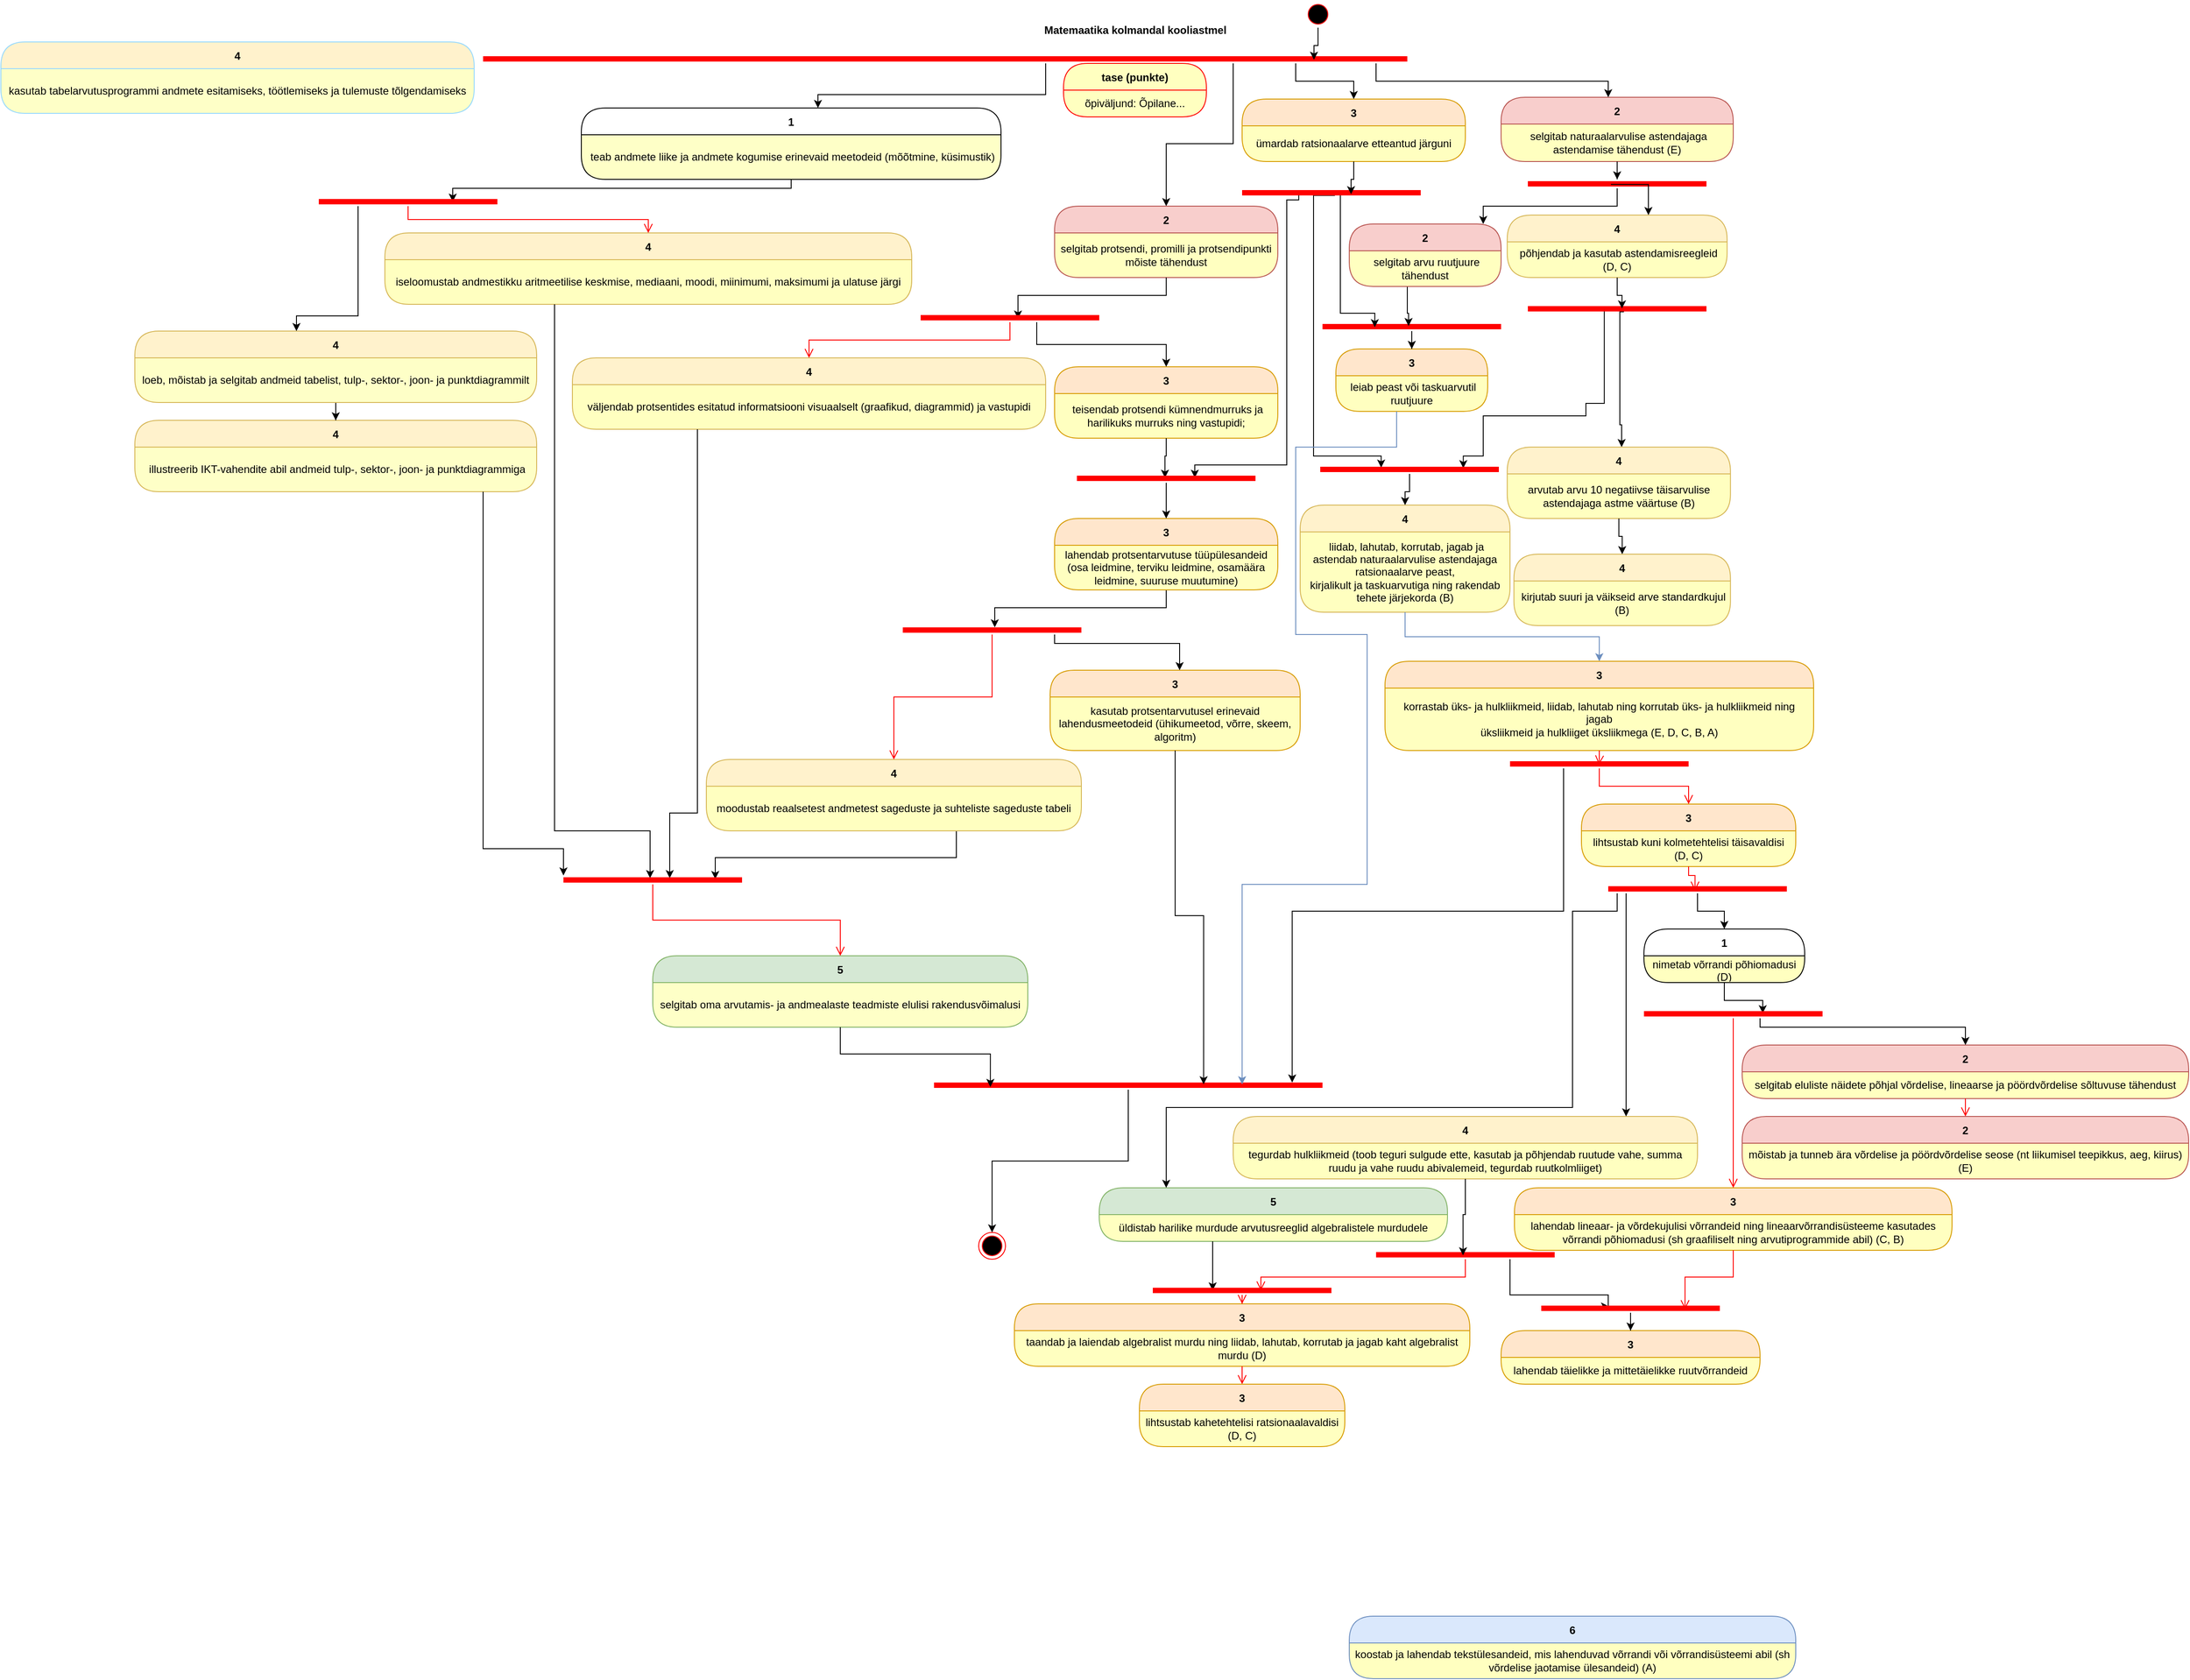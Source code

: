 <mxfile version="28.1.2" pages="2">
  <diagram name="Õpiväljundid" id="HOLbYARwxGNt5G9FzNMO">
    <mxGraphModel dx="2595" dy="897" grid="1" gridSize="10" guides="1" tooltips="1" connect="1" arrows="1" fold="1" page="1" pageScale="1" pageWidth="1169" pageHeight="1654" math="1" shadow="0">
      <root>
        <mxCell id="0" />
        <mxCell id="1" parent="0" />
        <mxCell id="H3njUC9bQLBFBT5jkG47-1" value="" style="ellipse;html=1;shape=endState;fillColor=#000000;strokeColor=#ff0000;" parent="1" vertex="1">
          <mxGeometry x="-45" y="1400" width="30" height="30" as="geometry" />
        </mxCell>
        <mxCell id="H3njUC9bQLBFBT5jkG47-2" value="4" style="swimlane;fontStyle=1;align=center;verticalAlign=middle;childLayout=stackLayout;horizontal=1;startSize=30;horizontalStack=0;resizeParent=0;resizeLast=1;container=0;collapsible=0;rounded=1;arcSize=30;strokeColor=#d6b656;fillColor=#fff2cc;swimlaneFillColor=#ffffc0;dropTarget=0;" parent="1" vertex="1">
          <mxGeometry x="554.38" y="640" width="242.5" height="80" as="geometry" />
        </mxCell>
        <mxCell id="H3njUC9bQLBFBT5jkG47-3" value="&amp;nbsp;kirjutab suuri ja väikseid arve standardkujul (B)" style="text;html=1;strokeColor=none;fillColor=none;align=center;verticalAlign=middle;spacingLeft=4;spacingRight=4;whiteSpace=wrap;overflow=hidden;rotatable=0;fontColor=#000000;" parent="H3njUC9bQLBFBT5jkG47-2" vertex="1">
          <mxGeometry y="30" width="242.5" height="50" as="geometry" />
        </mxCell>
        <mxCell id="HqBFGBw3zhF2iMlEuoAb-2" style="edgeStyle=orthogonalEdgeStyle;rounded=0;orthogonalLoop=1;jettySize=auto;html=1;exitX=0.538;exitY=0.833;exitDx=0;exitDy=0;exitPerimeter=0;" parent="1" source="HqBFGBw3zhF2iMlEuoAb-28" target="H3njUC9bQLBFBT5jkG47-11" edge="1">
          <mxGeometry relative="1" as="geometry">
            <mxPoint x="675" y="565" as="targetPoint" />
            <Array as="points">
              <mxPoint x="673" y="495" />
              <mxPoint x="675" y="495" />
            </Array>
          </mxGeometry>
        </mxCell>
        <mxCell id="H3njUC9bQLBFBT5jkG47-5" value="4" style="swimlane;fontStyle=1;align=center;verticalAlign=middle;childLayout=stackLayout;horizontal=1;startSize=30;horizontalStack=0;resizeParent=0;resizeLast=1;container=0;collapsible=0;rounded=1;arcSize=30;strokeColor=#d6b656;fillColor=#fff2cc;swimlaneFillColor=#ffffc0;dropTarget=0;" parent="1" vertex="1">
          <mxGeometry x="546.88" y="260" width="246.25" height="70" as="geometry" />
        </mxCell>
        <mxCell id="H3njUC9bQLBFBT5jkG47-6" value="&amp;nbsp;põhjendab ja kasutab astendamisreegleid (D, C)" style="text;html=1;strokeColor=none;fillColor=none;align=center;verticalAlign=middle;spacingLeft=4;spacingRight=4;whiteSpace=wrap;overflow=hidden;rotatable=0;fontColor=#000000;" parent="H3njUC9bQLBFBT5jkG47-5" vertex="1">
          <mxGeometry y="30" width="246.25" height="40" as="geometry" />
        </mxCell>
        <mxCell id="H3njUC9bQLBFBT5jkG47-8" value="2" style="swimlane;fontStyle=1;align=center;verticalAlign=middle;childLayout=stackLayout;horizontal=1;startSize=30;horizontalStack=0;resizeParent=0;resizeLast=1;container=0;collapsible=0;rounded=1;arcSize=30;strokeColor=#b85450;fillColor=#f8cecc;swimlaneFillColor=#ffffc0;dropTarget=0;" parent="1" vertex="1">
          <mxGeometry x="540" y="128" width="260" height="72" as="geometry" />
        </mxCell>
        <mxCell id="H3njUC9bQLBFBT5jkG47-9" value="&amp;nbsp;selgitab naturaalarvulise astendajaga astendamise tähendust (E)" style="text;html=1;strokeColor=none;fillColor=none;align=center;verticalAlign=middle;spacingLeft=4;spacingRight=4;whiteSpace=wrap;overflow=hidden;rotatable=0;fontColor=#000000;" parent="H3njUC9bQLBFBT5jkG47-8" vertex="1">
          <mxGeometry y="30" width="260" height="42" as="geometry" />
        </mxCell>
        <mxCell id="H3njUC9bQLBFBT5jkG47-11" value="4" style="swimlane;fontStyle=1;align=center;verticalAlign=middle;childLayout=stackLayout;horizontal=1;startSize=30;horizontalStack=0;resizeParent=0;resizeLast=1;container=0;collapsible=0;rounded=1;arcSize=30;strokeColor=#d6b656;fillColor=#fff2cc;swimlaneFillColor=#ffffc0;dropTarget=0;" parent="1" vertex="1">
          <mxGeometry x="546.88" y="520" width="250" height="80" as="geometry" />
        </mxCell>
        <mxCell id="H3njUC9bQLBFBT5jkG47-12" value="arvutab arvu 10 negatiivse täisarvulise astendajaga astme väärtuse (B)" style="text;html=1;strokeColor=none;fillColor=none;align=center;verticalAlign=middle;spacingLeft=4;spacingRight=4;whiteSpace=wrap;overflow=hidden;rotatable=0;fontColor=#000000;" parent="H3njUC9bQLBFBT5jkG47-11" vertex="1">
          <mxGeometry y="30" width="250" height="50" as="geometry" />
        </mxCell>
        <mxCell id="H3njUC9bQLBFBT5jkG47-14" value="3" style="swimlane;fontStyle=1;align=center;verticalAlign=middle;childLayout=stackLayout;horizontal=1;startSize=30;horizontalStack=0;resizeParent=0;resizeLast=1;container=0;collapsible=0;rounded=1;arcSize=30;strokeColor=#d79b00;fillColor=#ffe6cc;swimlaneFillColor=#ffffc0;dropTarget=0;" parent="1" vertex="1">
          <mxGeometry x="355" y="410" width="170" height="70" as="geometry" />
        </mxCell>
        <mxCell id="H3njUC9bQLBFBT5jkG47-15" value="&amp;nbsp;leiab peast või taskuarvutil ruutjuure" style="text;html=1;strokeColor=none;fillColor=none;align=center;verticalAlign=middle;spacingLeft=4;spacingRight=4;whiteSpace=wrap;overflow=hidden;rotatable=0;fontColor=#000000;" parent="H3njUC9bQLBFBT5jkG47-14" vertex="1">
          <mxGeometry y="30" width="170" height="40" as="geometry" />
        </mxCell>
        <mxCell id="HqBFGBw3zhF2iMlEuoAb-21" style="edgeStyle=orthogonalEdgeStyle;rounded=0;orthogonalLoop=1;jettySize=auto;html=1;exitX=0.317;exitY=0.8;exitDx=0;exitDy=0;exitPerimeter=0;entryX=0.66;entryY=0.433;entryDx=0;entryDy=0;entryPerimeter=0;" parent="1" source="HqBFGBw3zhF2iMlEuoAb-34" target="HqBFGBw3zhF2iMlEuoAb-39" edge="1">
          <mxGeometry relative="1" as="geometry">
            <Array as="points">
              <mxPoint x="313" y="243" />
              <mxPoint x="300" y="243" />
              <mxPoint x="300" y="540" />
              <mxPoint x="197" y="540" />
            </Array>
          </mxGeometry>
        </mxCell>
        <mxCell id="H3njUC9bQLBFBT5jkG47-20" value="3" style="swimlane;fontStyle=1;align=center;verticalAlign=middle;childLayout=stackLayout;horizontal=1;startSize=30;horizontalStack=0;resizeParent=0;resizeLast=1;container=0;collapsible=0;rounded=1;arcSize=30;strokeColor=#d79b00;fillColor=#ffe6cc;swimlaneFillColor=#ffffc0;dropTarget=0;" parent="1" vertex="1">
          <mxGeometry x="250" y="130" width="250" height="70" as="geometry" />
        </mxCell>
        <mxCell id="H3njUC9bQLBFBT5jkG47-21" value="ümardab ratsionaalarve etteantud järguni" style="text;html=1;strokeColor=none;fillColor=none;align=center;verticalAlign=middle;spacingLeft=4;spacingRight=4;whiteSpace=wrap;overflow=hidden;rotatable=0;fontColor=#000000;fontFamily=Helvetica;" parent="H3njUC9bQLBFBT5jkG47-20" vertex="1">
          <mxGeometry y="30" width="250" height="40" as="geometry" />
        </mxCell>
        <mxCell id="H3njUC9bQLBFBT5jkG47-23" value="4" style="swimlane;fontStyle=1;align=center;verticalAlign=middle;childLayout=stackLayout;horizontal=1;startSize=30;horizontalStack=0;resizeParent=0;resizeLast=1;container=0;collapsible=0;rounded=1;arcSize=30;strokeColor=#d6b656;fillColor=#fff2cc;swimlaneFillColor=#ffffc0;dropTarget=0;" parent="1" vertex="1">
          <mxGeometry x="315" y="585" width="235" height="120" as="geometry" />
        </mxCell>
        <mxCell id="H3njUC9bQLBFBT5jkG47-29" value="&lt;div&gt;&amp;nbsp;liidab, lahutab, korrutab, jagab ja astendab naturaalarvulise astendajaga ratsionaalarve peast,&lt;/div&gt;&lt;div&gt;kirjalikult ja taskuarvutiga ning rakendab tehete järjekorda (B)&lt;/div&gt;" style="text;html=1;strokeColor=none;fillColor=none;align=center;verticalAlign=middle;spacingLeft=4;spacingRight=4;whiteSpace=wrap;overflow=hidden;rotatable=0;fontColor=#000000;" parent="H3njUC9bQLBFBT5jkG47-23" vertex="1">
          <mxGeometry y="30" width="235" height="90" as="geometry" />
        </mxCell>
        <mxCell id="H3njUC9bQLBFBT5jkG47-26" value="" style="ellipse;html=1;shape=startState;fillColor=#000000;strokeColor=#ff0000;" parent="1" vertex="1">
          <mxGeometry x="320" y="20" width="30" height="30" as="geometry" />
        </mxCell>
        <mxCell id="HqBFGBw3zhF2iMlEuoAb-27" style="edgeStyle=orthogonalEdgeStyle;rounded=0;orthogonalLoop=1;jettySize=auto;html=1;" parent="1" source="H3njUC9bQLBFBT5jkG47-36" target="H3njUC9bQLBFBT5jkG47-14" edge="1">
          <mxGeometry relative="1" as="geometry" />
        </mxCell>
        <mxCell id="H3njUC9bQLBFBT5jkG47-36" value="" style="shape=line;html=1;strokeWidth=6;strokeColor=#ff0000;" parent="1" vertex="1">
          <mxGeometry x="340" y="380" width="200" height="10" as="geometry" />
        </mxCell>
        <mxCell id="HqBFGBw3zhF2iMlEuoAb-22" style="edgeStyle=orthogonalEdgeStyle;rounded=0;orthogonalLoop=1;jettySize=auto;html=1;" parent="1" source="H3njUC9bQLBFBT5jkG47-38" target="H3njUC9bQLBFBT5jkG47-20" edge="1">
          <mxGeometry relative="1" as="geometry">
            <Array as="points">
              <mxPoint x="310" y="110" />
              <mxPoint x="375" y="110" />
            </Array>
          </mxGeometry>
        </mxCell>
        <mxCell id="HqBFGBw3zhF2iMlEuoAb-23" style="edgeStyle=orthogonalEdgeStyle;rounded=0;orthogonalLoop=1;jettySize=auto;html=1;" parent="1" source="H3njUC9bQLBFBT5jkG47-38" target="H3njUC9bQLBFBT5jkG47-8" edge="1">
          <mxGeometry relative="1" as="geometry">
            <Array as="points">
              <mxPoint x="400" y="110" />
              <mxPoint x="660" y="110" />
            </Array>
          </mxGeometry>
        </mxCell>
        <mxCell id="HqBFGBw3zhF2iMlEuoAb-24" style="edgeStyle=orthogonalEdgeStyle;rounded=0;orthogonalLoop=1;jettySize=auto;html=1;" parent="1" source="H3njUC9bQLBFBT5jkG47-38" target="HqBFGBw3zhF2iMlEuoAb-9" edge="1">
          <mxGeometry relative="1" as="geometry">
            <Array as="points">
              <mxPoint x="240" y="180" />
              <mxPoint x="165" y="180" />
            </Array>
          </mxGeometry>
        </mxCell>
        <mxCell id="IJQwrk6Sp_N847dFv2nT-10" style="edgeStyle=orthogonalEdgeStyle;rounded=0;orthogonalLoop=1;jettySize=auto;html=1;" parent="1" source="H3njUC9bQLBFBT5jkG47-38" target="AtV3VSH8hDh6m8e9UaDK-14" edge="1">
          <mxGeometry relative="1" as="geometry">
            <Array as="points">
              <mxPoint x="30" y="125" />
              <mxPoint x="-225" y="125" />
            </Array>
          </mxGeometry>
        </mxCell>
        <mxCell id="H3njUC9bQLBFBT5jkG47-38" value="" style="shape=line;html=1;strokeWidth=6;strokeColor=#ff0000;" parent="1" vertex="1">
          <mxGeometry x="-600" y="80" width="1035" height="10" as="geometry" />
        </mxCell>
        <mxCell id="H3njUC9bQLBFBT5jkG47-42" value="" style="shape=line;html=1;strokeWidth=6;strokeColor=#ff0000;" parent="1" vertex="1">
          <mxGeometry x="570" y="220" width="200" height="10" as="geometry" />
        </mxCell>
        <mxCell id="HqBFGBw3zhF2iMlEuoAb-41" style="edgeStyle=orthogonalEdgeStyle;rounded=0;orthogonalLoop=1;jettySize=auto;html=1;" parent="1" source="H3njUC9bQLBFBT5jkG47-44" target="H3njUC9bQLBFBT5jkG47-1" edge="1">
          <mxGeometry relative="1" as="geometry" />
        </mxCell>
        <mxCell id="H3njUC9bQLBFBT5jkG47-44" value="" style="shape=line;html=1;strokeWidth=6;strokeColor=#ff0000;" parent="1" vertex="1">
          <mxGeometry x="-95" y="1230" width="435" height="10" as="geometry" />
        </mxCell>
        <mxCell id="Rrk2SFUDBp2oYCEs8pPQ-1" value="Matemaatika kolmandal kooliastmel" style="text;align=center;fontStyle=1;verticalAlign=middle;spacingLeft=3;spacingRight=3;strokeColor=none;rotatable=0;points=[[0,0.5],[1,0.5]];portConstraint=eastwest;html=1;" parent="1" vertex="1">
          <mxGeometry x="90" y="40" width="80" height="26" as="geometry" />
        </mxCell>
        <mxCell id="Rrk2SFUDBp2oYCEs8pPQ-2" value="tase (punkte)" style="swimlane;fontStyle=1;align=center;verticalAlign=middle;childLayout=stackLayout;horizontal=1;startSize=30;horizontalStack=0;resizeParent=0;resizeLast=1;container=0;fontColor=#000000;collapsible=0;rounded=1;arcSize=30;strokeColor=#ff0000;fillColor=#ffffc0;swimlaneFillColor=#ffffc0;dropTarget=0;" parent="1" vertex="1">
          <mxGeometry x="50" y="90" width="160" height="60" as="geometry" />
        </mxCell>
        <mxCell id="Rrk2SFUDBp2oYCEs8pPQ-3" value="õpiväljund: Õpilane..." style="text;html=1;strokeColor=none;fillColor=none;align=center;verticalAlign=middle;spacingLeft=4;spacingRight=4;whiteSpace=wrap;overflow=hidden;rotatable=0;fontColor=#000000;" parent="Rrk2SFUDBp2oYCEs8pPQ-2" vertex="1">
          <mxGeometry y="30" width="160" height="30" as="geometry" />
        </mxCell>
        <mxCell id="Rrk2SFUDBp2oYCEs8pPQ-18" style="edgeStyle=orthogonalEdgeStyle;rounded=0;orthogonalLoop=1;jettySize=auto;html=1;exitX=0.465;exitY=0.567;exitDx=0;exitDy=0;exitPerimeter=0;" parent="1" source="H3njUC9bQLBFBT5jkG47-42" target="H3njUC9bQLBFBT5jkG47-5" edge="1">
          <mxGeometry relative="1" as="geometry">
            <Array as="points">
              <mxPoint x="705" y="226" />
            </Array>
          </mxGeometry>
        </mxCell>
        <mxCell id="HqBFGBw3zhF2iMlEuoAb-1" style="edgeStyle=orthogonalEdgeStyle;rounded=0;orthogonalLoop=1;jettySize=auto;html=1;exitX=0.517;exitY=0.333;exitDx=0;exitDy=0;exitPerimeter=0;entryX=0.341;entryY=0.3;entryDx=0;entryDy=0;entryPerimeter=0;" parent="1" source="HqBFGBw3zhF2iMlEuoAb-34" target="HqBFGBw3zhF2iMlEuoAb-37" edge="1">
          <mxGeometry relative="1" as="geometry">
            <Array as="points">
              <mxPoint x="353" y="238" />
              <mxPoint x="330" y="238" />
              <mxPoint x="330" y="530" />
              <mxPoint x="406" y="530" />
            </Array>
          </mxGeometry>
        </mxCell>
        <mxCell id="HqBFGBw3zhF2iMlEuoAb-4" style="edgeStyle=orthogonalEdgeStyle;rounded=0;orthogonalLoop=1;jettySize=auto;html=1;entryX=0.482;entryY=0.433;entryDx=0;entryDy=0;entryPerimeter=0;" parent="1" source="H3njUC9bQLBFBT5jkG47-18" target="H3njUC9bQLBFBT5jkG47-36" edge="1">
          <mxGeometry relative="1" as="geometry">
            <Array as="points">
              <mxPoint x="435" y="370" />
              <mxPoint x="436" y="370" />
            </Array>
          </mxGeometry>
        </mxCell>
        <mxCell id="HqBFGBw3zhF2iMlEuoAb-6" value="" style="edgeStyle=orthogonalEdgeStyle;rounded=0;orthogonalLoop=1;jettySize=auto;html=1;entryX=0.293;entryY=0.567;entryDx=0;entryDy=0;entryPerimeter=0;exitX=0.713;exitY=0.667;exitDx=0;exitDy=0;exitPerimeter=0;" parent="1" source="HqBFGBw3zhF2iMlEuoAb-34" target="H3njUC9bQLBFBT5jkG47-36" edge="1">
          <mxGeometry relative="1" as="geometry">
            <mxPoint x="260" y="240" as="sourcePoint" />
            <mxPoint x="310" y="440" as="targetPoint" />
            <Array as="points">
              <mxPoint x="360" y="237" />
              <mxPoint x="360" y="370" />
              <mxPoint x="399" y="370" />
            </Array>
          </mxGeometry>
        </mxCell>
        <mxCell id="H3njUC9bQLBFBT5jkG47-17" value="2" style="swimlane;fontStyle=1;align=center;verticalAlign=middle;childLayout=stackLayout;horizontal=1;startSize=30;horizontalStack=0;resizeParent=0;resizeLast=1;container=0;collapsible=0;rounded=1;arcSize=30;strokeColor=#b85450;fillColor=#f8cecc;swimlaneFillColor=#ffffc0;dropTarget=0;" parent="1" vertex="1">
          <mxGeometry x="370" y="270" width="170" height="70" as="geometry" />
        </mxCell>
        <mxCell id="H3njUC9bQLBFBT5jkG47-18" value="&amp;nbsp;selgitab arvu ruutjuure tähendust" style="text;html=1;strokeColor=none;fillColor=none;align=center;verticalAlign=middle;spacingLeft=4;spacingRight=4;whiteSpace=wrap;overflow=hidden;rotatable=0;fontColor=#000000;" parent="H3njUC9bQLBFBT5jkG47-17" vertex="1">
          <mxGeometry y="30" width="170" height="40" as="geometry" />
        </mxCell>
        <mxCell id="HqBFGBw3zhF2iMlEuoAb-7" style="edgeStyle=orthogonalEdgeStyle;rounded=0;orthogonalLoop=1;jettySize=auto;html=1;exitX=0.428;exitY=0.633;exitDx=0;exitDy=0;exitPerimeter=0;entryX=0.801;entryY=0.367;entryDx=0;entryDy=0;entryPerimeter=0;" parent="1" source="HqBFGBw3zhF2iMlEuoAb-28" target="HqBFGBw3zhF2iMlEuoAb-37" edge="1">
          <mxGeometry relative="1" as="geometry">
            <Array as="points">
              <mxPoint x="656" y="471" />
              <mxPoint x="635" y="471" />
              <mxPoint x="635" y="485" />
              <mxPoint x="520" y="485" />
              <mxPoint x="520" y="530" />
              <mxPoint x="498" y="530" />
            </Array>
          </mxGeometry>
        </mxCell>
        <mxCell id="HqBFGBw3zhF2iMlEuoAb-8" style="edgeStyle=orthogonalEdgeStyle;rounded=0;orthogonalLoop=1;jettySize=auto;html=1;" parent="1" source="H3njUC9bQLBFBT5jkG47-12" target="H3njUC9bQLBFBT5jkG47-2" edge="1">
          <mxGeometry relative="1" as="geometry" />
        </mxCell>
        <mxCell id="HqBFGBw3zhF2iMlEuoAb-9" value="2" style="swimlane;fontStyle=1;align=center;verticalAlign=middle;childLayout=stackLayout;horizontal=1;startSize=30;horizontalStack=0;resizeParent=0;resizeLast=1;container=0;collapsible=0;rounded=1;arcSize=30;strokeColor=#b85450;fillColor=#f8cecc;swimlaneFillColor=#ffffc0;dropTarget=0;" parent="1" vertex="1">
          <mxGeometry x="40" y="250" width="250" height="80" as="geometry" />
        </mxCell>
        <mxCell id="HqBFGBw3zhF2iMlEuoAb-10" value="selgitab protsendi, promilli ja protsendipunkti mõiste tähendust" style="text;html=1;strokeColor=none;fillColor=none;align=center;verticalAlign=middle;spacingLeft=4;spacingRight=4;whiteSpace=wrap;overflow=hidden;rotatable=0;fontColor=#000000;" parent="HqBFGBw3zhF2iMlEuoAb-9" vertex="1">
          <mxGeometry y="30" width="250" height="50" as="geometry" />
        </mxCell>
        <mxCell id="HqBFGBw3zhF2iMlEuoAb-11" value="3" style="swimlane;fontStyle=1;align=center;verticalAlign=middle;childLayout=stackLayout;horizontal=1;startSize=30;horizontalStack=0;resizeParent=0;resizeLast=1;container=0;collapsible=0;rounded=1;arcSize=30;strokeColor=#d79b00;fillColor=#ffe6cc;swimlaneFillColor=#ffffc0;dropTarget=0;" parent="1" vertex="1">
          <mxGeometry x="40" y="430" width="250" height="80" as="geometry" />
        </mxCell>
        <mxCell id="HqBFGBw3zhF2iMlEuoAb-12" value="&amp;nbsp;teisendab protsendi kümnendmurruks ja harilikuks murruks ning vastupidi;" style="text;html=1;strokeColor=none;fillColor=none;align=center;verticalAlign=middle;spacingLeft=4;spacingRight=4;whiteSpace=wrap;overflow=hidden;rotatable=0;fontColor=#000000;" parent="HqBFGBw3zhF2iMlEuoAb-11" vertex="1">
          <mxGeometry y="30" width="250" height="50" as="geometry" />
        </mxCell>
        <mxCell id="HqBFGBw3zhF2iMlEuoAb-13" style="edgeStyle=orthogonalEdgeStyle;rounded=0;orthogonalLoop=1;jettySize=auto;html=1;entryX=0.545;entryY=0.6;entryDx=0;entryDy=0;entryPerimeter=0;" parent="1" source="HqBFGBw3zhF2iMlEuoAb-10" target="IJQwrk6Sp_N847dFv2nT-14" edge="1">
          <mxGeometry relative="1" as="geometry" />
        </mxCell>
        <mxCell id="HqBFGBw3zhF2iMlEuoAb-20" style="edgeStyle=orthogonalEdgeStyle;rounded=0;orthogonalLoop=1;jettySize=auto;html=1;entryX=0.515;entryY=0.2;entryDx=0;entryDy=0;entryPerimeter=0;" parent="1" source="HqBFGBw3zhF2iMlEuoAb-14" target="IJQwrk6Sp_N847dFv2nT-4" edge="1">
          <mxGeometry relative="1" as="geometry" />
        </mxCell>
        <mxCell id="HqBFGBw3zhF2iMlEuoAb-14" value="3" style="swimlane;fontStyle=1;align=center;verticalAlign=middle;childLayout=stackLayout;horizontal=1;startSize=30;horizontalStack=0;resizeParent=0;resizeLast=1;container=0;collapsible=0;rounded=1;arcSize=30;strokeColor=#d79b00;fillColor=#ffe6cc;swimlaneFillColor=#ffffc0;dropTarget=0;" parent="1" vertex="1">
          <mxGeometry x="40" y="600" width="250" height="80" as="geometry" />
        </mxCell>
        <mxCell id="HqBFGBw3zhF2iMlEuoAb-15" value="&lt;div&gt;lahendab protsentarvutuse tüüpülesandeid (osa leidmine, terviku leidmine, osamäära&lt;/div&gt;&lt;div&gt;leidmine, suuruse muutumine)&lt;/div&gt;" style="text;html=1;strokeColor=none;fillColor=none;align=center;verticalAlign=middle;spacingLeft=4;spacingRight=4;whiteSpace=wrap;overflow=hidden;rotatable=0;fontColor=#000000;" parent="HqBFGBw3zhF2iMlEuoAb-14" vertex="1">
          <mxGeometry y="30" width="250" height="50" as="geometry" />
        </mxCell>
        <mxCell id="HqBFGBw3zhF2iMlEuoAb-16" style="edgeStyle=orthogonalEdgeStyle;rounded=0;orthogonalLoop=1;jettySize=auto;html=1;entryX=0.493;entryY=0.433;entryDx=0;entryDy=0;entryPerimeter=0;" parent="1" source="HqBFGBw3zhF2iMlEuoAb-12" target="HqBFGBw3zhF2iMlEuoAb-39" edge="1">
          <mxGeometry relative="1" as="geometry" />
        </mxCell>
        <mxCell id="HqBFGBw3zhF2iMlEuoAb-17" value="3" style="swimlane;fontStyle=1;align=center;verticalAlign=middle;childLayout=stackLayout;horizontal=1;startSize=30;horizontalStack=0;resizeParent=0;resizeLast=1;container=0;collapsible=0;rounded=1;arcSize=30;strokeColor=#d79b00;fillColor=#ffe6cc;swimlaneFillColor=#ffffc0;dropTarget=0;" parent="1" vertex="1">
          <mxGeometry x="35" y="770" width="280" height="90" as="geometry" />
        </mxCell>
        <mxCell id="HqBFGBw3zhF2iMlEuoAb-18" value="&lt;div&gt;kasutab protsentarvutusel erinevaid lahendusmeetodeid (ühikumeetod, võrre, skeem,&lt;/div&gt;&lt;div&gt;algoritm)&lt;/div&gt;" style="text;html=1;strokeColor=none;fillColor=none;align=center;verticalAlign=middle;spacingLeft=4;spacingRight=4;whiteSpace=wrap;overflow=hidden;rotatable=0;fontColor=#000000;" parent="HqBFGBw3zhF2iMlEuoAb-17" vertex="1">
          <mxGeometry y="30" width="280" height="60" as="geometry" />
        </mxCell>
        <mxCell id="HqBFGBw3zhF2iMlEuoAb-26" style="edgeStyle=orthogonalEdgeStyle;rounded=0;orthogonalLoop=1;jettySize=auto;html=1;" parent="1" source="H3njUC9bQLBFBT5jkG47-9" target="H3njUC9bQLBFBT5jkG47-42" edge="1">
          <mxGeometry relative="1" as="geometry" />
        </mxCell>
        <mxCell id="HqBFGBw3zhF2iMlEuoAb-28" value="" style="shape=line;html=1;strokeWidth=6;strokeColor=#ff0000;" parent="1" vertex="1">
          <mxGeometry x="570" y="360" width="200" height="10" as="geometry" />
        </mxCell>
        <mxCell id="HqBFGBw3zhF2iMlEuoAb-34" value="" style="shape=line;html=1;strokeWidth=6;strokeColor=#ff0000;" parent="1" vertex="1">
          <mxGeometry x="250" y="230" width="200" height="10" as="geometry" />
        </mxCell>
        <mxCell id="HqBFGBw3zhF2iMlEuoAb-35" style="edgeStyle=orthogonalEdgeStyle;rounded=0;orthogonalLoop=1;jettySize=auto;html=1;entryX=0.61;entryY=0.667;entryDx=0;entryDy=0;entryPerimeter=0;" parent="1" source="H3njUC9bQLBFBT5jkG47-21" target="HqBFGBw3zhF2iMlEuoAb-34" edge="1">
          <mxGeometry relative="1" as="geometry" />
        </mxCell>
        <mxCell id="HqBFGBw3zhF2iMlEuoAb-36" style="edgeStyle=orthogonalEdgeStyle;rounded=0;orthogonalLoop=1;jettySize=auto;html=1;" parent="1" source="H3njUC9bQLBFBT5jkG47-42" target="H3njUC9bQLBFBT5jkG47-17" edge="1">
          <mxGeometry relative="1" as="geometry">
            <Array as="points">
              <mxPoint x="670" y="250" />
              <mxPoint x="520" y="250" />
            </Array>
          </mxGeometry>
        </mxCell>
        <mxCell id="HqBFGBw3zhF2iMlEuoAb-29" style="edgeStyle=orthogonalEdgeStyle;rounded=0;orthogonalLoop=1;jettySize=auto;html=1;entryX=0.527;entryY=0.467;entryDx=0;entryDy=0;entryPerimeter=0;" parent="1" source="H3njUC9bQLBFBT5jkG47-6" target="HqBFGBw3zhF2iMlEuoAb-28" edge="1">
          <mxGeometry relative="1" as="geometry">
            <mxPoint x="676.25" y="400" as="targetPoint" />
          </mxGeometry>
        </mxCell>
        <mxCell id="HqBFGBw3zhF2iMlEuoAb-38" style="edgeStyle=orthogonalEdgeStyle;rounded=0;orthogonalLoop=1;jettySize=auto;html=1;" parent="1" source="HqBFGBw3zhF2iMlEuoAb-37" target="H3njUC9bQLBFBT5jkG47-23" edge="1">
          <mxGeometry relative="1" as="geometry" />
        </mxCell>
        <mxCell id="HqBFGBw3zhF2iMlEuoAb-37" value="" style="shape=line;html=1;strokeWidth=6;strokeColor=#ff0000;" parent="1" vertex="1">
          <mxGeometry x="337.5" y="540" width="200" height="10" as="geometry" />
        </mxCell>
        <mxCell id="HqBFGBw3zhF2iMlEuoAb-40" style="edgeStyle=orthogonalEdgeStyle;rounded=0;orthogonalLoop=1;jettySize=auto;html=1;" parent="1" source="HqBFGBw3zhF2iMlEuoAb-39" target="HqBFGBw3zhF2iMlEuoAb-14" edge="1">
          <mxGeometry relative="1" as="geometry" />
        </mxCell>
        <mxCell id="HqBFGBw3zhF2iMlEuoAb-39" value="" style="shape=line;html=1;strokeWidth=6;strokeColor=#ff0000;" parent="1" vertex="1">
          <mxGeometry x="65" y="550" width="200" height="10" as="geometry" />
        </mxCell>
        <mxCell id="HqBFGBw3zhF2iMlEuoAb-43" style="edgeStyle=orthogonalEdgeStyle;rounded=0;orthogonalLoop=1;jettySize=auto;html=1;fillColor=#dae8fc;strokeColor=#6c8ebf;" parent="1" source="H3njUC9bQLBFBT5jkG47-29" target="Vd2EqS9sF79DkYHTGDT6-1" edge="1">
          <mxGeometry relative="1" as="geometry" />
        </mxCell>
        <mxCell id="HqBFGBw3zhF2iMlEuoAb-45" style="edgeStyle=orthogonalEdgeStyle;rounded=0;orthogonalLoop=1;jettySize=auto;html=1;fillColor=#dae8fc;strokeColor=#6c8ebf;" parent="1" source="H3njUC9bQLBFBT5jkG47-15" edge="1">
          <mxGeometry relative="1" as="geometry">
            <Array as="points">
              <mxPoint x="423" y="520" />
              <mxPoint x="310" y="520" />
              <mxPoint x="310" y="730" />
              <mxPoint x="390" y="730" />
              <mxPoint x="390" y="1010" />
              <mxPoint x="250" y="1010" />
            </Array>
            <mxPoint x="250" y="1234" as="targetPoint" />
          </mxGeometry>
        </mxCell>
        <mxCell id="Vd2EqS9sF79DkYHTGDT6-1" value="3" style="swimlane;fontStyle=1;align=center;verticalAlign=middle;childLayout=stackLayout;horizontal=1;startSize=30;horizontalStack=0;resizeParent=0;resizeLast=1;container=0;collapsible=0;rounded=1;arcSize=30;strokeColor=#d79b00;fillColor=#ffe6cc;swimlaneFillColor=#ffffc0;dropTarget=0;" parent="1" vertex="1">
          <mxGeometry x="410" y="760" width="480" height="100" as="geometry" />
        </mxCell>
        <mxCell id="Vd2EqS9sF79DkYHTGDT6-2" value=" korrastab üks- ja hulkliikmeid, liidab, lahutab ning korrutab üks- ja hulkliikmeid ning jagab&lt;br&gt;üksliikmeid ja hulkliiget üksliikmega (E, D, C, B, A)" style="text;html=1;strokeColor=none;fillColor=none;align=center;verticalAlign=middle;spacingLeft=4;spacingRight=4;whiteSpace=wrap;overflow=hidden;rotatable=0;fontColor=#000000;" parent="Vd2EqS9sF79DkYHTGDT6-1" vertex="1">
          <mxGeometry y="30" width="480" height="70" as="geometry" />
        </mxCell>
        <mxCell id="Vd2EqS9sF79DkYHTGDT6-3" value="" style="edgeStyle=orthogonalEdgeStyle;html=1;verticalAlign=bottom;endArrow=open;endSize=8;strokeColor=#ff0000;rounded=0;entryX=0.498;entryY=0.567;entryDx=0;entryDy=0;entryPerimeter=0;" parent="1" source="Vd2EqS9sF79DkYHTGDT6-1" target="Ve74z0E5zyz4fICTGBpm-38" edge="1">
          <mxGeometry relative="1" as="geometry">
            <mxPoint x="550" y="890" as="targetPoint" />
          </mxGeometry>
        </mxCell>
        <mxCell id="Ve74z0E5zyz4fICTGBpm-1" value="4" style="swimlane;fontStyle=1;align=center;verticalAlign=middle;childLayout=stackLayout;horizontal=1;startSize=30;horizontalStack=0;resizeParent=0;resizeLast=1;container=0;collapsible=0;rounded=1;arcSize=30;strokeColor=#d6b656;fillColor=#fff2cc;swimlaneFillColor=#ffffc0;dropTarget=0;" parent="1" vertex="1">
          <mxGeometry x="240" y="1270" width="520" height="70" as="geometry" />
        </mxCell>
        <mxCell id="Ve74z0E5zyz4fICTGBpm-2" value="&lt;div&gt;tegurdab hulkliikmeid (toob teguri sulgude ette, kasutab ja põhjendab ruutude vahe, summa&lt;/div&gt;&lt;div&gt;ruudu ja vahe ruudu abivalemeid, tegurdab ruutkolmliiget)&lt;/div&gt;" style="text;html=1;strokeColor=none;fillColor=none;align=center;verticalAlign=middle;spacingLeft=4;spacingRight=4;whiteSpace=wrap;overflow=hidden;rotatable=0;fontColor=#000000;" parent="Ve74z0E5zyz4fICTGBpm-1" vertex="1">
          <mxGeometry y="30" width="520" height="40" as="geometry" />
        </mxCell>
        <mxCell id="Ve74z0E5zyz4fICTGBpm-4" value="3" style="swimlane;fontStyle=1;align=center;verticalAlign=middle;childLayout=stackLayout;horizontal=1;startSize=30;horizontalStack=0;resizeParent=0;resizeLast=1;container=0;collapsible=0;rounded=1;arcSize=30;strokeColor=#d79b00;fillColor=#ffe6cc;swimlaneFillColor=#ffffc0;dropTarget=0;" parent="1" vertex="1">
          <mxGeometry x="630" y="920" width="240" height="70" as="geometry" />
        </mxCell>
        <mxCell id="Ve74z0E5zyz4fICTGBpm-5" value="lihtsustab kuni kolmetehtelisi täisavaldisi (D, C)" style="text;html=1;strokeColor=none;fillColor=none;align=center;verticalAlign=middle;spacingLeft=4;spacingRight=4;whiteSpace=wrap;overflow=hidden;rotatable=0;fontColor=#000000;" parent="Ve74z0E5zyz4fICTGBpm-4" vertex="1">
          <mxGeometry y="30" width="240" height="40" as="geometry" />
        </mxCell>
        <mxCell id="Ve74z0E5zyz4fICTGBpm-6" value="" style="edgeStyle=orthogonalEdgeStyle;html=1;verticalAlign=bottom;endArrow=open;endSize=8;strokeColor=#ff0000;rounded=0;entryX=0.486;entryY=0.7;entryDx=0;entryDy=0;entryPerimeter=0;" parent="1" source="Ve74z0E5zyz4fICTGBpm-4" target="Ve74z0E5zyz4fICTGBpm-34" edge="1">
          <mxGeometry relative="1" as="geometry">
            <mxPoint x="585" y="1260" as="targetPoint" />
          </mxGeometry>
        </mxCell>
        <mxCell id="Ve74z0E5zyz4fICTGBpm-7" value="5" style="swimlane;fontStyle=1;align=center;verticalAlign=middle;childLayout=stackLayout;horizontal=1;startSize=30;horizontalStack=0;resizeParent=0;resizeLast=1;container=0;collapsible=0;rounded=1;arcSize=30;strokeColor=#82b366;fillColor=#d5e8d4;swimlaneFillColor=#ffffc0;dropTarget=0;" parent="1" vertex="1">
          <mxGeometry x="90" y="1350" width="390" height="60" as="geometry" />
        </mxCell>
        <mxCell id="Ve74z0E5zyz4fICTGBpm-8" value="üldistab harilike murdude arvutusreeglid algebralistele murdudele" style="text;html=1;strokeColor=none;fillColor=none;align=center;verticalAlign=middle;spacingLeft=4;spacingRight=4;whiteSpace=wrap;overflow=hidden;rotatable=0;fontColor=#000000;" parent="Ve74z0E5zyz4fICTGBpm-7" vertex="1">
          <mxGeometry y="30" width="390" height="30" as="geometry" />
        </mxCell>
        <mxCell id="Ve74z0E5zyz4fICTGBpm-10" value="3" style="swimlane;fontStyle=1;align=center;verticalAlign=middle;childLayout=stackLayout;horizontal=1;startSize=30;horizontalStack=0;resizeParent=0;resizeLast=1;container=0;collapsible=0;rounded=1;arcSize=30;strokeColor=#d79b00;fillColor=#ffe6cc;swimlaneFillColor=#ffffc0;dropTarget=0;" parent="1" vertex="1">
          <mxGeometry x="-5" y="1480" width="510" height="70" as="geometry" />
        </mxCell>
        <mxCell id="Ve74z0E5zyz4fICTGBpm-11" value="&lt;div&gt;taandab ja laiendab algebralist murdu ning liidab, lahutab, korrutab ja jagab kaht algebralist&lt;/div&gt;&lt;div&gt;murdu (D)&lt;/div&gt;" style="text;html=1;strokeColor=none;fillColor=none;align=center;verticalAlign=middle;spacingLeft=4;spacingRight=4;whiteSpace=wrap;overflow=hidden;rotatable=0;fontColor=#000000;" parent="Ve74z0E5zyz4fICTGBpm-10" vertex="1">
          <mxGeometry y="30" width="510" height="40" as="geometry" />
        </mxCell>
        <mxCell id="Ve74z0E5zyz4fICTGBpm-12" value="" style="edgeStyle=orthogonalEdgeStyle;html=1;verticalAlign=bottom;endArrow=open;endSize=8;strokeColor=#ff0000;rounded=0;" parent="1" source="Ve74z0E5zyz4fICTGBpm-10" target="Ve74z0E5zyz4fICTGBpm-13" edge="1">
          <mxGeometry relative="1" as="geometry">
            <mxPoint x="480" y="1510" as="targetPoint" />
          </mxGeometry>
        </mxCell>
        <mxCell id="Ve74z0E5zyz4fICTGBpm-13" value="3" style="swimlane;fontStyle=1;align=center;verticalAlign=middle;childLayout=stackLayout;horizontal=1;startSize=30;horizontalStack=0;resizeParent=0;resizeLast=1;container=0;collapsible=0;rounded=1;arcSize=30;strokeColor=#d79b00;fillColor=#ffe6cc;swimlaneFillColor=#ffffc0;dropTarget=0;" parent="1" vertex="1">
          <mxGeometry x="135" y="1570" width="230" height="70" as="geometry" />
        </mxCell>
        <mxCell id="Ve74z0E5zyz4fICTGBpm-14" value="lihtsustab kahetehtelisi ratsionaalavaldisi (D, C)" style="text;html=1;strokeColor=none;fillColor=none;align=center;verticalAlign=middle;spacingLeft=4;spacingRight=4;whiteSpace=wrap;overflow=hidden;rotatable=0;fontColor=#000000;" parent="Ve74z0E5zyz4fICTGBpm-13" vertex="1">
          <mxGeometry y="30" width="230" height="40" as="geometry" />
        </mxCell>
        <mxCell id="Ve74z0E5zyz4fICTGBpm-16" value="1" style="swimlane;fontStyle=1;align=center;verticalAlign=middle;childLayout=stackLayout;horizontal=1;startSize=30;horizontalStack=0;resizeParent=0;resizeLast=1;container=0;collapsible=0;rounded=1;arcSize=30;swimlaneFillColor=#ffffc0;dropTarget=0;" parent="1" vertex="1">
          <mxGeometry x="700" y="1060" width="180" height="60" as="geometry" />
        </mxCell>
        <mxCell id="Ve74z0E5zyz4fICTGBpm-17" value="nimetab võrrandi põhiomadusi (D)" style="text;html=1;strokeColor=none;fillColor=none;align=center;verticalAlign=middle;spacingLeft=4;spacingRight=4;whiteSpace=wrap;overflow=hidden;rotatable=0;fontColor=#000000;" parent="Ve74z0E5zyz4fICTGBpm-16" vertex="1">
          <mxGeometry y="30" width="180" height="30" as="geometry" />
        </mxCell>
        <mxCell id="Ve74z0E5zyz4fICTGBpm-19" value="2" style="swimlane;fontStyle=1;align=center;verticalAlign=middle;childLayout=stackLayout;horizontal=1;startSize=30;horizontalStack=0;resizeParent=0;resizeLast=1;container=0;collapsible=0;rounded=1;arcSize=30;strokeColor=#b85450;fillColor=#f8cecc;swimlaneFillColor=#ffffc0;dropTarget=0;" parent="1" vertex="1">
          <mxGeometry x="810" y="1190" width="500" height="60" as="geometry" />
        </mxCell>
        <mxCell id="Ve74z0E5zyz4fICTGBpm-20" value="selgitab eluliste näidete põhjal võrdelise, lineaarse ja pöördvõrdelise sõltuvuse tähendust" style="text;html=1;strokeColor=none;fillColor=none;align=center;verticalAlign=middle;spacingLeft=4;spacingRight=4;whiteSpace=wrap;overflow=hidden;rotatable=0;fontColor=#000000;" parent="Ve74z0E5zyz4fICTGBpm-19" vertex="1">
          <mxGeometry y="30" width="500" height="30" as="geometry" />
        </mxCell>
        <mxCell id="Ve74z0E5zyz4fICTGBpm-21" value="" style="edgeStyle=orthogonalEdgeStyle;html=1;verticalAlign=bottom;endArrow=open;endSize=8;strokeColor=#ff0000;rounded=0;" parent="1" source="Ve74z0E5zyz4fICTGBpm-19" target="Ve74z0E5zyz4fICTGBpm-22" edge="1">
          <mxGeometry relative="1" as="geometry">
            <mxPoint x="605" y="1780" as="targetPoint" />
          </mxGeometry>
        </mxCell>
        <mxCell id="Ve74z0E5zyz4fICTGBpm-22" value="2" style="swimlane;fontStyle=1;align=center;verticalAlign=middle;childLayout=stackLayout;horizontal=1;startSize=30;horizontalStack=0;resizeParent=0;resizeLast=1;container=0;collapsible=0;rounded=1;arcSize=30;strokeColor=#b85450;fillColor=#f8cecc;swimlaneFillColor=#ffffc0;dropTarget=0;" parent="1" vertex="1">
          <mxGeometry x="810" y="1270" width="500" height="70" as="geometry" />
        </mxCell>
        <mxCell id="Ve74z0E5zyz4fICTGBpm-23" value="mõistab ja tunneb ära võrdelise ja pöördvõrdelise seose (nt liikumisel teepikkus, aeg, kiirus) (E)" style="text;html=1;strokeColor=none;fillColor=none;align=center;verticalAlign=middle;spacingLeft=4;spacingRight=4;whiteSpace=wrap;overflow=hidden;rotatable=0;fontColor=#000000;" parent="Ve74z0E5zyz4fICTGBpm-22" vertex="1">
          <mxGeometry y="30" width="500" height="40" as="geometry" />
        </mxCell>
        <mxCell id="Ve74z0E5zyz4fICTGBpm-25" value="3" style="swimlane;fontStyle=1;align=center;verticalAlign=middle;childLayout=stackLayout;horizontal=1;startSize=30;horizontalStack=0;resizeParent=0;resizeLast=1;container=0;collapsible=0;rounded=1;arcSize=30;strokeColor=#d79b00;fillColor=#ffe6cc;swimlaneFillColor=#ffffc0;dropTarget=0;" parent="1" vertex="1">
          <mxGeometry x="555" y="1350" width="490" height="70" as="geometry" />
        </mxCell>
        <mxCell id="Ve74z0E5zyz4fICTGBpm-26" value="&lt;div&gt;lahendab lineaar- ja võrdekujulisi võrrandeid ning lineaarvõrrandisüsteeme kasutades&lt;/div&gt;&lt;div&gt;võrrandi põhiomadusi (sh graafiliselt ning arvutiprogrammide abil) (C, B)&lt;/div&gt;" style="text;html=1;strokeColor=none;fillColor=none;align=center;verticalAlign=middle;spacingLeft=4;spacingRight=4;whiteSpace=wrap;overflow=hidden;rotatable=0;fontColor=#000000;" parent="Ve74z0E5zyz4fICTGBpm-25" vertex="1">
          <mxGeometry y="30" width="490" height="40" as="geometry" />
        </mxCell>
        <mxCell id="Ve74z0E5zyz4fICTGBpm-27" value="" style="edgeStyle=orthogonalEdgeStyle;html=1;verticalAlign=bottom;endArrow=open;endSize=8;strokeColor=#ff0000;rounded=0;entryX=0.805;entryY=0.6;entryDx=0;entryDy=0;entryPerimeter=0;" parent="1" source="Ve74z0E5zyz4fICTGBpm-25" target="AtV3VSH8hDh6m8e9UaDK-24" edge="1">
          <mxGeometry relative="1" as="geometry">
            <mxPoint x="713.13" y="1980" as="targetPoint" />
          </mxGeometry>
        </mxCell>
        <mxCell id="Ve74z0E5zyz4fICTGBpm-28" value="3" style="swimlane;fontStyle=1;align=center;verticalAlign=middle;childLayout=stackLayout;horizontal=1;startSize=30;horizontalStack=0;resizeParent=0;resizeLast=1;container=0;collapsible=0;rounded=1;arcSize=30;strokeColor=#d79b00;fillColor=#ffe6cc;swimlaneFillColor=#ffffc0;dropTarget=0;" parent="1" vertex="1">
          <mxGeometry x="540" y="1510" width="290" height="60" as="geometry" />
        </mxCell>
        <mxCell id="Ve74z0E5zyz4fICTGBpm-29" value="lahendab täielikke ja mittetäielikke ruutvõrrandeid" style="text;html=1;strokeColor=none;fillColor=none;align=center;verticalAlign=middle;spacingLeft=4;spacingRight=4;whiteSpace=wrap;overflow=hidden;rotatable=0;fontColor=#000000;" parent="Ve74z0E5zyz4fICTGBpm-28" vertex="1">
          <mxGeometry y="30" width="290" height="30" as="geometry" />
        </mxCell>
        <mxCell id="Ve74z0E5zyz4fICTGBpm-31" value="6" style="swimlane;fontStyle=1;align=center;verticalAlign=middle;childLayout=stackLayout;horizontal=1;startSize=30;horizontalStack=0;resizeParent=0;resizeLast=1;container=0;collapsible=0;rounded=1;arcSize=30;strokeColor=#6c8ebf;fillColor=#dae8fc;swimlaneFillColor=#ffffc0;dropTarget=0;" parent="1" vertex="1">
          <mxGeometry x="370" y="1830" width="500" height="70" as="geometry" />
        </mxCell>
        <mxCell id="Ve74z0E5zyz4fICTGBpm-32" value="&lt;div&gt;koostab ja lahendab tekstülesandeid, mis lahenduvad võrrandi või võrrandisüsteemi abil (sh&lt;/div&gt;&lt;div&gt;võrdelise jaotamise ülesandeid) (A)&lt;/div&gt;" style="text;html=1;strokeColor=none;fillColor=none;align=center;verticalAlign=middle;spacingLeft=4;spacingRight=4;whiteSpace=wrap;overflow=hidden;rotatable=0;fontColor=#000000;" parent="Ve74z0E5zyz4fICTGBpm-31" vertex="1">
          <mxGeometry y="30" width="500" height="40" as="geometry" />
        </mxCell>
        <mxCell id="Ve74z0E5zyz4fICTGBpm-36" style="edgeStyle=orthogonalEdgeStyle;rounded=0;orthogonalLoop=1;jettySize=auto;html=1;" parent="1" source="Ve74z0E5zyz4fICTGBpm-34" target="Ve74z0E5zyz4fICTGBpm-1" edge="1">
          <mxGeometry relative="1" as="geometry">
            <Array as="points">
              <mxPoint x="680" y="1120" />
              <mxPoint x="680" y="1120" />
            </Array>
          </mxGeometry>
        </mxCell>
        <mxCell id="Ve74z0E5zyz4fICTGBpm-37" style="edgeStyle=orthogonalEdgeStyle;rounded=0;orthogonalLoop=1;jettySize=auto;html=1;" parent="1" source="Ve74z0E5zyz4fICTGBpm-34" target="Ve74z0E5zyz4fICTGBpm-7" edge="1">
          <mxGeometry relative="1" as="geometry">
            <Array as="points">
              <mxPoint x="670" y="1040" />
              <mxPoint x="620" y="1040" />
              <mxPoint x="620" y="1260" />
              <mxPoint x="165" y="1260" />
            </Array>
          </mxGeometry>
        </mxCell>
        <mxCell id="Ve74z0E5zyz4fICTGBpm-41" style="edgeStyle=orthogonalEdgeStyle;rounded=0;orthogonalLoop=1;jettySize=auto;html=1;" parent="1" source="Ve74z0E5zyz4fICTGBpm-34" target="Ve74z0E5zyz4fICTGBpm-16" edge="1">
          <mxGeometry relative="1" as="geometry" />
        </mxCell>
        <mxCell id="Ve74z0E5zyz4fICTGBpm-34" value="" style="shape=line;html=1;strokeWidth=6;strokeColor=#ff0000;" parent="1" vertex="1">
          <mxGeometry x="660" y="1010" width="200" height="10" as="geometry" />
        </mxCell>
        <mxCell id="Ve74z0E5zyz4fICTGBpm-40" style="edgeStyle=orthogonalEdgeStyle;rounded=0;orthogonalLoop=1;jettySize=auto;html=1;entryX=0.665;entryY=0.433;entryDx=0;entryDy=0;entryPerimeter=0;" parent="1" source="Ve74z0E5zyz4fICTGBpm-16" target="Ve74z0E5zyz4fICTGBpm-42" edge="1">
          <mxGeometry relative="1" as="geometry" />
        </mxCell>
        <mxCell id="Ve74z0E5zyz4fICTGBpm-38" value="" style="shape=line;html=1;strokeWidth=6;strokeColor=#ff0000;" parent="1" vertex="1">
          <mxGeometry x="550" y="870" width="200" height="10" as="geometry" />
        </mxCell>
        <mxCell id="Ve74z0E5zyz4fICTGBpm-39" value="" style="edgeStyle=orthogonalEdgeStyle;html=1;verticalAlign=bottom;endArrow=open;endSize=8;strokeColor=#ff0000;rounded=0;" parent="1" source="Ve74z0E5zyz4fICTGBpm-38" target="Ve74z0E5zyz4fICTGBpm-4" edge="1">
          <mxGeometry relative="1" as="geometry">
            <mxPoint x="840" y="1080" as="targetPoint" />
          </mxGeometry>
        </mxCell>
        <mxCell id="AtV3VSH8hDh6m8e9UaDK-26" style="edgeStyle=orthogonalEdgeStyle;rounded=0;orthogonalLoop=1;jettySize=auto;html=1;" edge="1" parent="1" source="Ve74z0E5zyz4fICTGBpm-42" target="Ve74z0E5zyz4fICTGBpm-19">
          <mxGeometry relative="1" as="geometry">
            <Array as="points">
              <mxPoint x="830" y="1170" />
              <mxPoint x="1060" y="1170" />
            </Array>
          </mxGeometry>
        </mxCell>
        <mxCell id="Ve74z0E5zyz4fICTGBpm-42" value="" style="shape=line;html=1;strokeWidth=6;strokeColor=#ff0000;" parent="1" vertex="1">
          <mxGeometry x="700" y="1150" width="200" height="10" as="geometry" />
        </mxCell>
        <mxCell id="Ve74z0E5zyz4fICTGBpm-43" value="" style="edgeStyle=orthogonalEdgeStyle;html=1;verticalAlign=bottom;endArrow=open;endSize=8;strokeColor=#ff0000;rounded=0;" parent="1" source="Ve74z0E5zyz4fICTGBpm-42" target="Ve74z0E5zyz4fICTGBpm-25" edge="1">
          <mxGeometry relative="1" as="geometry">
            <mxPoint x="840" y="1560" as="targetPoint" />
          </mxGeometry>
        </mxCell>
        <mxCell id="Ve74z0E5zyz4fICTGBpm-45" style="edgeStyle=orthogonalEdgeStyle;rounded=0;orthogonalLoop=1;jettySize=auto;html=1;entryX=0.335;entryY=0.5;entryDx=0;entryDy=0;entryPerimeter=0;" parent="1" source="Ve74z0E5zyz4fICTGBpm-8" target="AtV3VSH8hDh6m8e9UaDK-27" edge="1">
          <mxGeometry relative="1" as="geometry">
            <Array as="points">
              <mxPoint x="217" y="1450" />
              <mxPoint x="217" y="1450" />
            </Array>
          </mxGeometry>
        </mxCell>
        <mxCell id="Ve74z0E5zyz4fICTGBpm-49" style="edgeStyle=orthogonalEdgeStyle;rounded=0;orthogonalLoop=1;jettySize=auto;html=1;entryX=0.38;entryY=0.3;entryDx=0;entryDy=0;entryPerimeter=0;" parent="1" source="Ve74z0E5zyz4fICTGBpm-46" target="AtV3VSH8hDh6m8e9UaDK-24" edge="1">
          <mxGeometry relative="1" as="geometry">
            <Array as="points">
              <mxPoint x="550" y="1470" />
              <mxPoint x="660" y="1470" />
            </Array>
          </mxGeometry>
        </mxCell>
        <mxCell id="Ve74z0E5zyz4fICTGBpm-46" value="" style="shape=line;html=1;strokeWidth=6;strokeColor=#ff0000;" parent="1" vertex="1">
          <mxGeometry x="400" y="1420" width="200" height="10" as="geometry" />
        </mxCell>
        <mxCell id="Ve74z0E5zyz4fICTGBpm-47" value="" style="edgeStyle=orthogonalEdgeStyle;html=1;verticalAlign=bottom;endArrow=open;endSize=8;strokeColor=#ff0000;rounded=0;entryX=0.605;entryY=0.5;entryDx=0;entryDy=0;entryPerimeter=0;" parent="1" source="Ve74z0E5zyz4fICTGBpm-46" target="AtV3VSH8hDh6m8e9UaDK-27" edge="1">
          <mxGeometry relative="1" as="geometry">
            <mxPoint x="660" y="1860" as="targetPoint" />
            <Array as="points">
              <mxPoint x="500" y="1450" />
              <mxPoint x="271" y="1450" />
            </Array>
          </mxGeometry>
        </mxCell>
        <mxCell id="Ve74z0E5zyz4fICTGBpm-48" style="edgeStyle=orthogonalEdgeStyle;rounded=0;orthogonalLoop=1;jettySize=auto;html=1;entryX=0.487;entryY=0.567;entryDx=0;entryDy=0;entryPerimeter=0;" parent="1" source="Ve74z0E5zyz4fICTGBpm-2" target="Ve74z0E5zyz4fICTGBpm-46" edge="1">
          <mxGeometry relative="1" as="geometry" />
        </mxCell>
        <mxCell id="IJQwrk6Sp_N847dFv2nT-3" style="edgeStyle=orthogonalEdgeStyle;rounded=0;orthogonalLoop=1;jettySize=auto;html=1;entryX=0.85;entryY=0.4;entryDx=0;entryDy=0;entryPerimeter=0;" parent="1" source="IJQwrk6Sp_N847dFv2nT-1" target="AtV3VSH8hDh6m8e9UaDK-19" edge="1">
          <mxGeometry relative="1" as="geometry">
            <Array as="points">
              <mxPoint x="-70" y="980" />
              <mxPoint x="-340" y="980" />
            </Array>
          </mxGeometry>
        </mxCell>
        <mxCell id="IJQwrk6Sp_N847dFv2nT-1" value="4" style="swimlane;fontStyle=1;align=center;verticalAlign=middle;childLayout=stackLayout;horizontal=1;startSize=30;horizontalStack=0;resizeParent=0;resizeLast=1;container=0;collapsible=0;rounded=1;arcSize=30;strokeColor=#d6b656;fillColor=#fff2cc;swimlaneFillColor=#ffffc0;dropTarget=0;" parent="1" vertex="1">
          <mxGeometry x="-350" y="870" width="420" height="80" as="geometry" />
        </mxCell>
        <mxCell id="IJQwrk6Sp_N847dFv2nT-2" value="moodustab reaalsetest andmetest sageduste ja suhteliste sageduste tabeli" style="text;html=1;strokeColor=none;fillColor=none;align=center;verticalAlign=middle;spacingLeft=4;spacingRight=4;whiteSpace=wrap;overflow=hidden;rotatable=0;fontColor=#000000;" parent="IJQwrk6Sp_N847dFv2nT-1" vertex="1">
          <mxGeometry y="30" width="420" height="50" as="geometry" />
        </mxCell>
        <mxCell id="IJQwrk6Sp_N847dFv2nT-7" style="edgeStyle=orthogonalEdgeStyle;rounded=0;orthogonalLoop=1;jettySize=auto;html=1;" parent="1" source="IJQwrk6Sp_N847dFv2nT-4" target="HqBFGBw3zhF2iMlEuoAb-17" edge="1">
          <mxGeometry relative="1" as="geometry">
            <Array as="points">
              <mxPoint x="40" y="740" />
              <mxPoint x="180" y="740" />
            </Array>
          </mxGeometry>
        </mxCell>
        <mxCell id="IJQwrk6Sp_N847dFv2nT-4" value="" style="shape=line;html=1;strokeWidth=6;strokeColor=#ff0000;" parent="1" vertex="1">
          <mxGeometry x="-130" y="720" width="200" height="10" as="geometry" />
        </mxCell>
        <mxCell id="IJQwrk6Sp_N847dFv2nT-5" value="" style="edgeStyle=orthogonalEdgeStyle;html=1;verticalAlign=bottom;endArrow=open;endSize=8;strokeColor=#ff0000;rounded=0;" parent="1" source="IJQwrk6Sp_N847dFv2nT-4" target="IJQwrk6Sp_N847dFv2nT-1" edge="1">
          <mxGeometry relative="1" as="geometry">
            <mxPoint x="-160" y="830" as="targetPoint" />
          </mxGeometry>
        </mxCell>
        <mxCell id="IJQwrk6Sp_N847dFv2nT-8" value="4" style="swimlane;fontStyle=1;align=center;verticalAlign=middle;childLayout=stackLayout;horizontal=1;startSize=30;horizontalStack=0;resizeParent=0;resizeLast=1;container=0;collapsible=0;rounded=1;arcSize=30;strokeColor=#d6b656;fillColor=#fff2cc;swimlaneFillColor=#ffffc0;dropTarget=0;" parent="1" vertex="1">
          <mxGeometry x="-710" y="280" width="590" height="80" as="geometry" />
        </mxCell>
        <mxCell id="IJQwrk6Sp_N847dFv2nT-9" value="iseloomustab andmestikku aritmeetilise keskmise, mediaani, moodi, miinimumi, maksimumi ja ulatuse järgi" style="text;html=1;strokeColor=none;fillColor=none;align=center;verticalAlign=middle;spacingLeft=4;spacingRight=4;whiteSpace=wrap;overflow=hidden;rotatable=0;fontColor=#000000;" parent="IJQwrk6Sp_N847dFv2nT-8" vertex="1">
          <mxGeometry y="30" width="590" height="50" as="geometry" />
        </mxCell>
        <mxCell id="IJQwrk6Sp_N847dFv2nT-11" style="edgeStyle=orthogonalEdgeStyle;rounded=0;orthogonalLoop=1;jettySize=auto;html=1;entryX=0.485;entryY=0.3;entryDx=0;entryDy=0;entryPerimeter=0;" parent="1" source="IJQwrk6Sp_N847dFv2nT-9" target="AtV3VSH8hDh6m8e9UaDK-19" edge="1">
          <mxGeometry relative="1" as="geometry">
            <mxPoint x="240" y="1081" as="targetPoint" />
            <Array as="points">
              <mxPoint x="-520" y="950" />
              <mxPoint x="-413" y="950" />
            </Array>
          </mxGeometry>
        </mxCell>
        <mxCell id="IJQwrk6Sp_N847dFv2nT-12" value="4" style="swimlane;fontStyle=1;align=center;verticalAlign=middle;childLayout=stackLayout;horizontal=1;startSize=30;horizontalStack=0;resizeParent=0;resizeLast=1;container=0;collapsible=0;rounded=1;arcSize=30;strokeColor=#d6b656;fillColor=#fff2cc;swimlaneFillColor=#ffffc0;dropTarget=0;" parent="1" vertex="1">
          <mxGeometry x="-500" y="420" width="530" height="80" as="geometry" />
        </mxCell>
        <mxCell id="IJQwrk6Sp_N847dFv2nT-13" value="väljendab protsentides esitatud informatsiooni visuaalselt (graafikud, diagrammid) ja vastupidi" style="text;html=1;strokeColor=none;fillColor=none;align=center;verticalAlign=middle;spacingLeft=4;spacingRight=4;whiteSpace=wrap;overflow=hidden;rotatable=0;fontColor=#000000;" parent="IJQwrk6Sp_N847dFv2nT-12" vertex="1">
          <mxGeometry y="30" width="530" height="50" as="geometry" />
        </mxCell>
        <mxCell id="IJQwrk6Sp_N847dFv2nT-16" style="edgeStyle=orthogonalEdgeStyle;rounded=0;orthogonalLoop=1;jettySize=auto;html=1;" parent="1" source="IJQwrk6Sp_N847dFv2nT-14" target="HqBFGBw3zhF2iMlEuoAb-11" edge="1">
          <mxGeometry relative="1" as="geometry">
            <Array as="points">
              <mxPoint x="20" y="405" />
              <mxPoint x="165" y="405" />
            </Array>
          </mxGeometry>
        </mxCell>
        <mxCell id="IJQwrk6Sp_N847dFv2nT-14" value="" style="shape=line;html=1;strokeWidth=6;strokeColor=#ff0000;" parent="1" vertex="1">
          <mxGeometry x="-110" y="370" width="200" height="10" as="geometry" />
        </mxCell>
        <mxCell id="IJQwrk6Sp_N847dFv2nT-15" value="" style="edgeStyle=orthogonalEdgeStyle;html=1;verticalAlign=bottom;endArrow=open;endSize=8;strokeColor=#ff0000;rounded=0;" parent="1" source="IJQwrk6Sp_N847dFv2nT-14" target="IJQwrk6Sp_N847dFv2nT-12" edge="1">
          <mxGeometry relative="1" as="geometry">
            <mxPoint x="-245" y="420" as="targetPoint" />
          </mxGeometry>
        </mxCell>
        <mxCell id="IJQwrk6Sp_N847dFv2nT-18" style="edgeStyle=orthogonalEdgeStyle;rounded=0;orthogonalLoop=1;jettySize=auto;html=1;entryX=0.595;entryY=0.3;entryDx=0;entryDy=0;entryPerimeter=0;" parent="1" source="IJQwrk6Sp_N847dFv2nT-13" target="AtV3VSH8hDh6m8e9UaDK-19" edge="1">
          <mxGeometry relative="1" as="geometry">
            <Array as="points">
              <mxPoint x="-360" y="930" />
              <mxPoint x="-391" y="930" />
            </Array>
          </mxGeometry>
        </mxCell>
        <mxCell id="IJQwrk6Sp_N847dFv2nT-19" value="4" style="swimlane;fontStyle=1;align=center;verticalAlign=middle;childLayout=stackLayout;horizontal=1;startSize=30;horizontalStack=0;resizeParent=0;resizeLast=1;container=0;collapsible=0;rounded=1;arcSize=30;strokeColor=#97D9FF;fillColor=#fff2cc;swimlaneFillColor=light-dark(#feffc7, #ededed);dropTarget=0;gradientColor=none;" parent="1" vertex="1">
          <mxGeometry x="-1140" y="66" width="530" height="80" as="geometry" />
        </mxCell>
        <mxCell id="IJQwrk6Sp_N847dFv2nT-20" value="kasutab tabelarvutusprogrammi andmete esitamiseks, töötlemiseks ja tulemuste tõlgendamiseks" style="text;html=1;strokeColor=none;fillColor=none;align=center;verticalAlign=middle;spacingLeft=4;spacingRight=4;whiteSpace=wrap;overflow=hidden;rotatable=0;fontColor=#000000;" parent="IJQwrk6Sp_N847dFv2nT-19" vertex="1">
          <mxGeometry y="30" width="530" height="50" as="geometry" />
        </mxCell>
        <mxCell id="AtV3VSH8hDh6m8e9UaDK-1" value="4" style="swimlane;fontStyle=1;align=center;verticalAlign=middle;childLayout=stackLayout;horizontal=1;startSize=30;horizontalStack=0;resizeParent=0;resizeLast=1;container=0;collapsible=0;rounded=1;arcSize=30;strokeColor=#D6B656;fillColor=#fff2cc;swimlaneFillColor=light-dark(#feffc7, #ededed);dropTarget=0;gradientColor=none;" vertex="1" parent="1">
          <mxGeometry x="-990" y="490" width="450" height="80" as="geometry" />
        </mxCell>
        <mxCell id="AtV3VSH8hDh6m8e9UaDK-2" value="&amp;nbsp;illustreerib IKT-vahendite abil andmeid tulp-, sektor-, joon- ja punktdiagrammiga" style="text;html=1;strokeColor=none;fillColor=none;align=center;verticalAlign=middle;spacingLeft=4;spacingRight=4;whiteSpace=wrap;overflow=hidden;rotatable=0;fontColor=#000000;" vertex="1" parent="AtV3VSH8hDh6m8e9UaDK-1">
          <mxGeometry y="30" width="450" height="50" as="geometry" />
        </mxCell>
        <mxCell id="AtV3VSH8hDh6m8e9UaDK-6" style="edgeStyle=orthogonalEdgeStyle;rounded=0;orthogonalLoop=1;jettySize=auto;html=1;entryX=0.899;entryY=0.6;entryDx=0;entryDy=0;entryPerimeter=0;" edge="1" parent="1" source="H3njUC9bQLBFBT5jkG47-26" target="H3njUC9bQLBFBT5jkG47-38">
          <mxGeometry relative="1" as="geometry" />
        </mxCell>
        <mxCell id="AtV3VSH8hDh6m8e9UaDK-9" style="edgeStyle=orthogonalEdgeStyle;rounded=0;orthogonalLoop=1;jettySize=auto;html=1;" edge="1" parent="1" source="AtV3VSH8hDh6m8e9UaDK-2" target="AtV3VSH8hDh6m8e9UaDK-19">
          <mxGeometry relative="1" as="geometry">
            <Array as="points">
              <mxPoint x="-600" y="970" />
              <mxPoint x="-510" y="970" />
            </Array>
          </mxGeometry>
        </mxCell>
        <mxCell id="AtV3VSH8hDh6m8e9UaDK-10" style="edgeStyle=orthogonalEdgeStyle;rounded=0;orthogonalLoop=1;jettySize=auto;html=1;entryX=0.694;entryY=0.4;entryDx=0;entryDy=0;entryPerimeter=0;" edge="1" parent="1" source="HqBFGBw3zhF2iMlEuoAb-18" target="H3njUC9bQLBFBT5jkG47-44">
          <mxGeometry relative="1" as="geometry" />
        </mxCell>
        <mxCell id="AtV3VSH8hDh6m8e9UaDK-13" style="edgeStyle=orthogonalEdgeStyle;rounded=0;orthogonalLoop=1;jettySize=auto;html=1;" edge="1" parent="1" source="AtV3VSH8hDh6m8e9UaDK-11" target="AtV3VSH8hDh6m8e9UaDK-1">
          <mxGeometry relative="1" as="geometry" />
        </mxCell>
        <mxCell id="AtV3VSH8hDh6m8e9UaDK-11" value="4" style="swimlane;fontStyle=1;align=center;verticalAlign=middle;childLayout=stackLayout;horizontal=1;startSize=30;horizontalStack=0;resizeParent=0;resizeLast=1;container=0;collapsible=0;rounded=1;arcSize=30;strokeColor=#D6B656;fillColor=#fff2cc;swimlaneFillColor=light-dark(#feffc7, #ededed);dropTarget=0;gradientColor=none;" vertex="1" parent="1">
          <mxGeometry x="-990" y="390" width="450" height="80" as="geometry" />
        </mxCell>
        <mxCell id="AtV3VSH8hDh6m8e9UaDK-12" value="loeb, mõistab ja selgitab andmeid tabelist, tulp-, sektor-, joon- ja punktdiagrammilt" style="text;html=1;strokeColor=none;fillColor=none;align=center;verticalAlign=middle;spacingLeft=4;spacingRight=4;whiteSpace=wrap;overflow=hidden;rotatable=0;fontColor=#000000;" vertex="1" parent="AtV3VSH8hDh6m8e9UaDK-11">
          <mxGeometry y="30" width="450" height="50" as="geometry" />
        </mxCell>
        <mxCell id="AtV3VSH8hDh6m8e9UaDK-14" value="1" style="swimlane;fontStyle=1;align=center;verticalAlign=middle;childLayout=stackLayout;horizontal=1;startSize=30;horizontalStack=0;resizeParent=0;resizeLast=1;container=0;collapsible=0;rounded=1;arcSize=30;swimlaneFillColor=light-dark(#feffc7, #ededed);dropTarget=0;" vertex="1" parent="1">
          <mxGeometry x="-490" y="140" width="470" height="80" as="geometry" />
        </mxCell>
        <mxCell id="AtV3VSH8hDh6m8e9UaDK-15" value="&amp;nbsp;teab andmete liike ja andmete kogumise erinevaid meetodeid (mõõtmine, küsimustik)" style="text;html=1;strokeColor=none;fillColor=none;align=center;verticalAlign=middle;spacingLeft=4;spacingRight=4;whiteSpace=wrap;overflow=hidden;rotatable=0;fontColor=#000000;" vertex="1" parent="AtV3VSH8hDh6m8e9UaDK-14">
          <mxGeometry y="30" width="470" height="50" as="geometry" />
        </mxCell>
        <mxCell id="AtV3VSH8hDh6m8e9UaDK-16" style="edgeStyle=orthogonalEdgeStyle;rounded=0;orthogonalLoop=1;jettySize=auto;html=1;entryX=0.75;entryY=0.5;entryDx=0;entryDy=0;entryPerimeter=0;" edge="1" parent="1" source="AtV3VSH8hDh6m8e9UaDK-15" target="AtV3VSH8hDh6m8e9UaDK-30">
          <mxGeometry relative="1" as="geometry">
            <Array as="points">
              <mxPoint x="-255" y="230" />
              <mxPoint x="-634" y="230" />
            </Array>
          </mxGeometry>
        </mxCell>
        <mxCell id="AtV3VSH8hDh6m8e9UaDK-17" value="5" style="swimlane;fontStyle=1;align=center;verticalAlign=middle;childLayout=stackLayout;horizontal=1;startSize=30;horizontalStack=0;resizeParent=0;resizeLast=1;container=0;collapsible=0;rounded=1;arcSize=30;strokeColor=#82b366;fillColor=#d5e8d4;swimlaneFillColor=light-dark(#feffc7, #ededed);dropTarget=0;" vertex="1" parent="1">
          <mxGeometry x="-410" y="1090" width="420" height="80" as="geometry" />
        </mxCell>
        <mxCell id="AtV3VSH8hDh6m8e9UaDK-18" value="selgitab oma arvutamis- ja andmealaste teadmiste elulisi rakendusvõimalusi" style="text;html=1;strokeColor=none;fillColor=none;align=center;verticalAlign=middle;spacingLeft=4;spacingRight=4;whiteSpace=wrap;overflow=hidden;rotatable=0;fontColor=#000000;" vertex="1" parent="AtV3VSH8hDh6m8e9UaDK-17">
          <mxGeometry y="30" width="420" height="50" as="geometry" />
        </mxCell>
        <mxCell id="AtV3VSH8hDh6m8e9UaDK-19" value="" style="shape=line;html=1;strokeWidth=6;strokeColor=#ff0000;" vertex="1" parent="1">
          <mxGeometry x="-510" y="1000" width="200" height="10" as="geometry" />
        </mxCell>
        <mxCell id="AtV3VSH8hDh6m8e9UaDK-20" value="" style="edgeStyle=orthogonalEdgeStyle;html=1;verticalAlign=bottom;endArrow=open;endSize=8;strokeColor=#ff0000;rounded=0;" edge="1" source="AtV3VSH8hDh6m8e9UaDK-19" parent="1" target="AtV3VSH8hDh6m8e9UaDK-17">
          <mxGeometry relative="1" as="geometry">
            <mxPoint x="-484" y="1140" as="targetPoint" />
          </mxGeometry>
        </mxCell>
        <mxCell id="AtV3VSH8hDh6m8e9UaDK-21" style="edgeStyle=orthogonalEdgeStyle;rounded=0;orthogonalLoop=1;jettySize=auto;html=1;entryX=0.145;entryY=0.7;entryDx=0;entryDy=0;entryPerimeter=0;" edge="1" parent="1" source="AtV3VSH8hDh6m8e9UaDK-17" target="H3njUC9bQLBFBT5jkG47-44">
          <mxGeometry relative="1" as="geometry" />
        </mxCell>
        <mxCell id="AtV3VSH8hDh6m8e9UaDK-22" style="edgeStyle=orthogonalEdgeStyle;rounded=0;orthogonalLoop=1;jettySize=auto;html=1;entryX=0.922;entryY=0.2;entryDx=0;entryDy=0;entryPerimeter=0;" edge="1" parent="1" source="Ve74z0E5zyz4fICTGBpm-38" target="H3njUC9bQLBFBT5jkG47-44">
          <mxGeometry relative="1" as="geometry">
            <Array as="points">
              <mxPoint x="610" y="1040" />
              <mxPoint x="306" y="1040" />
            </Array>
          </mxGeometry>
        </mxCell>
        <mxCell id="AtV3VSH8hDh6m8e9UaDK-29" style="edgeStyle=orthogonalEdgeStyle;rounded=0;orthogonalLoop=1;jettySize=auto;html=1;" edge="1" parent="1" source="AtV3VSH8hDh6m8e9UaDK-24" target="Ve74z0E5zyz4fICTGBpm-28">
          <mxGeometry relative="1" as="geometry" />
        </mxCell>
        <mxCell id="AtV3VSH8hDh6m8e9UaDK-24" value="" style="shape=line;html=1;strokeWidth=6;strokeColor=#ff0000;" vertex="1" parent="1">
          <mxGeometry x="585" y="1480" width="200" height="10" as="geometry" />
        </mxCell>
        <mxCell id="AtV3VSH8hDh6m8e9UaDK-27" value="" style="shape=line;html=1;strokeWidth=6;strokeColor=#ff0000;" vertex="1" parent="1">
          <mxGeometry x="150" y="1460" width="200" height="10" as="geometry" />
        </mxCell>
        <mxCell id="AtV3VSH8hDh6m8e9UaDK-28" value="" style="edgeStyle=orthogonalEdgeStyle;html=1;verticalAlign=bottom;endArrow=open;endSize=8;strokeColor=#ff0000;rounded=0;" edge="1" source="AtV3VSH8hDh6m8e9UaDK-27" parent="1" target="Ve74z0E5zyz4fICTGBpm-10">
          <mxGeometry relative="1" as="geometry">
            <mxPoint x="250" y="1570" as="targetPoint" />
          </mxGeometry>
        </mxCell>
        <mxCell id="AtV3VSH8hDh6m8e9UaDK-32" style="edgeStyle=orthogonalEdgeStyle;rounded=0;orthogonalLoop=1;jettySize=auto;html=1;" edge="1" parent="1" source="AtV3VSH8hDh6m8e9UaDK-30" target="AtV3VSH8hDh6m8e9UaDK-11">
          <mxGeometry relative="1" as="geometry">
            <Array as="points">
              <mxPoint x="-740" y="373" />
              <mxPoint x="-809" y="373" />
            </Array>
          </mxGeometry>
        </mxCell>
        <mxCell id="AtV3VSH8hDh6m8e9UaDK-30" value="" style="shape=line;html=1;strokeWidth=6;strokeColor=#ff0000;" vertex="1" parent="1">
          <mxGeometry x="-784" y="240" width="200" height="10" as="geometry" />
        </mxCell>
        <mxCell id="AtV3VSH8hDh6m8e9UaDK-31" value="" style="edgeStyle=orthogonalEdgeStyle;html=1;verticalAlign=bottom;endArrow=open;endSize=8;strokeColor=#ff0000;rounded=0;" edge="1" source="AtV3VSH8hDh6m8e9UaDK-30" parent="1" target="IJQwrk6Sp_N847dFv2nT-8">
          <mxGeometry relative="1" as="geometry">
            <mxPoint x="-684" y="345" as="targetPoint" />
          </mxGeometry>
        </mxCell>
      </root>
    </mxGraphModel>
  </diagram>
  <diagram id="G3zDwb-mi2738iLz7LDv" name="Hindamissüsteem">
    <mxGraphModel dx="980" dy="413" grid="1" gridSize="10" guides="1" tooltips="1" connect="1" arrows="1" fold="1" page="1" pageScale="1" pageWidth="850" pageHeight="1100" math="0" shadow="0">
      <root>
        <mxCell id="0" />
        <mxCell id="1" parent="0" />
        <mxCell id="I_-PW9f_ODD57kMSkVxC-2" value="&lt;p data-pm-slice=&quot;1 1 []&quot;&gt;Hindan iga õpiväljundi saavutamist, mida kontrollin lühitestiga, mis võib sisaldada ülesandeid eri õpiväljundite kohta. Mitmes testis võib olla ülesandeid sama õpiväljundi kohta. See tähendab, et õpilane võib saada sama õpiväljundi kohta mitu hinnet. Arvesse läheb suurim hinne, mis näitab, kuhu õpilane on jõudnud. Kui see hinne on suurem kui eelmine hinne, siis on õpilane tõenäoliselt õppinud. Kui mingi õpiväljundi hinne on 1 või 2, siis saab õpilane minult kaheosalise kooliväliseks lahendamiseks mõeldud ülesannete kogumi, milles tuleb täielikult lahendada õpiväljundiga seotud eestikeelsete sõnade ristsõna ja vähemalt 50 % ulatuses teemakohased matemaatika tervikülesanded korrektselt. Ristsõna lahendamise eesmärk on oskus osata seotud sõnavara eesti keeles, et mõistaksime üksteist paremini. Kui korrektselt lahendatud matemaatikaülesandeid on vähem kui 50 % õpilasele määratud tervikülesannete arvust, siis saab õpilane uued matemaatikaülesanded, mida on sedapuhku kahekordne arv võrreldes eelmise ülesannete arvuga, mis tuleb lahendada samal tingimusel. Kui ka seekord normi ei saavutata, saab õpilane omakorda kahekordse arvu uusi ülesandeid samal tingimusel lahendamiseks ning see protsess võib kesta seni, kuni kestab kursus, mille lõppedes fikseerime kõik hinded lõplikuks kursusehindeks. Igal õpiväljundil on kaal vastavalt Bloomi taksonoomiale. Kuna iga õpiväljundi kohta peaks õpilasel olema lõpuks üks lõplik hinne, siis poolaasta hinne on õpiväljundite lõplike hinnete kaalutud keskmine. Eraldi hinnete parandamist me ei tee. Iga lühitest võib olla osaline või täielik eelneva testi järelvastamine. Kuni õppetaseme lõpuni on võimalik tõendada õpiväljundi saavutamist, kui vastav temaatika on testis. Muul juhul saab õpilane endale vähemalt 3 kujundada nimetatud koolivälise ülesande sooritamise kaudu.&lt;/p&gt;" style="text;whiteSpace=wrap;html=1;fontFamily=Times New Roman;" parent="1" vertex="1">
          <mxGeometry x="268" y="40" width="315" height="1040" as="geometry" />
        </mxCell>
      </root>
    </mxGraphModel>
  </diagram>
</mxfile>
